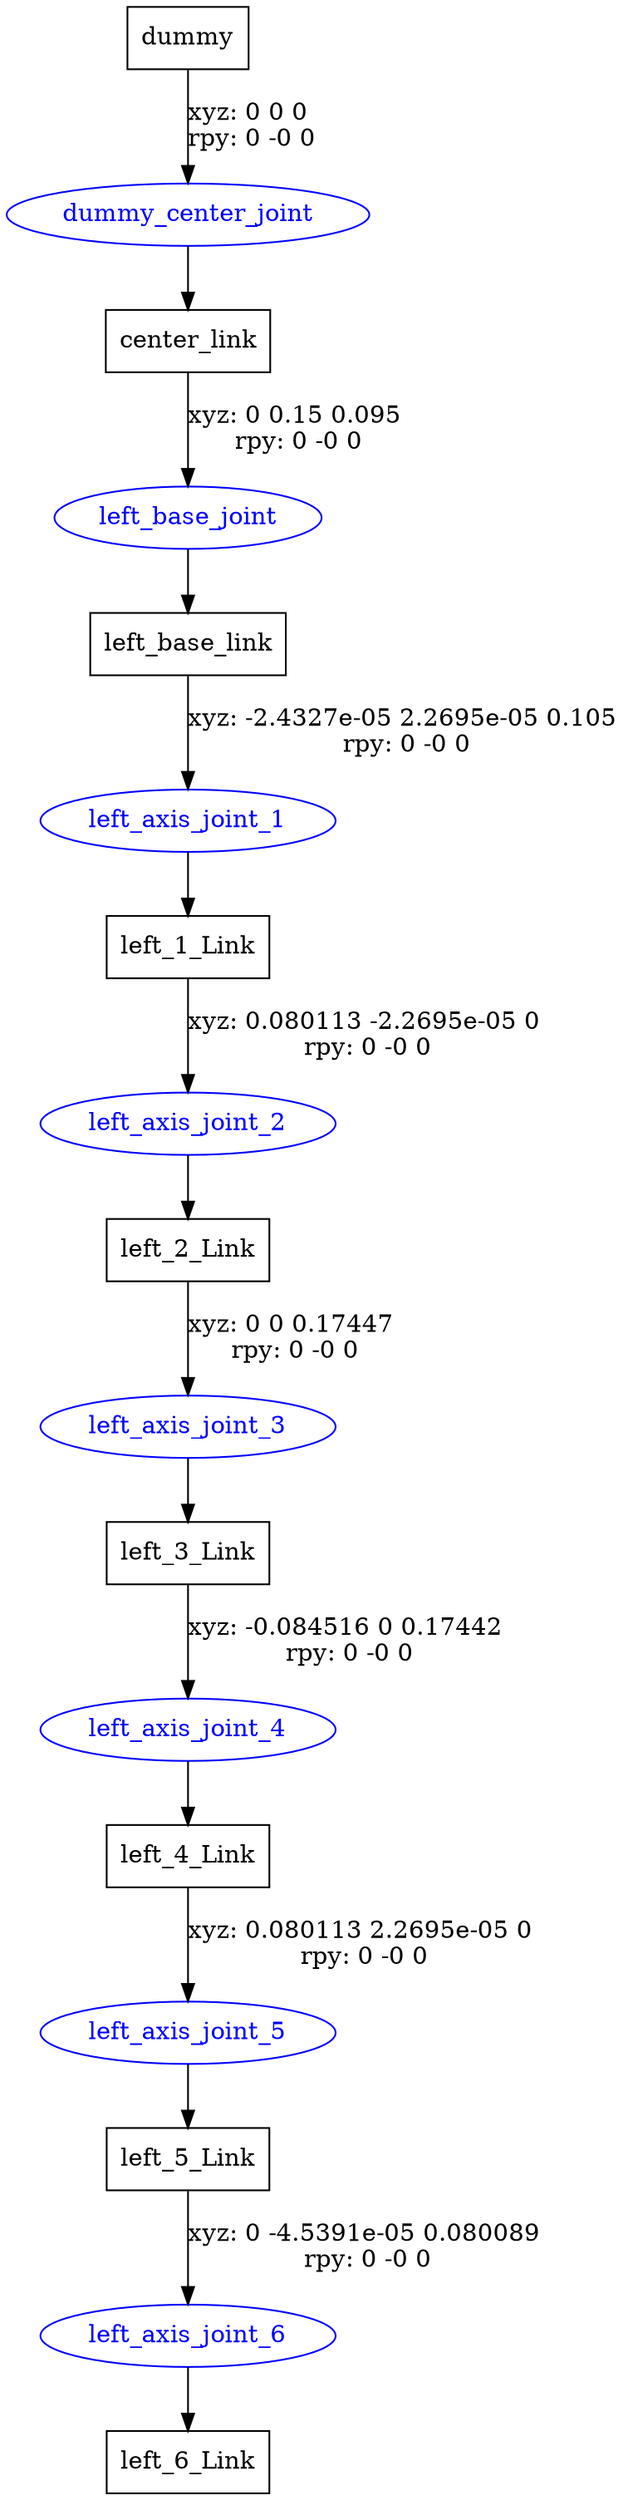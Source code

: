 digraph G {
node [shape=box];
"dummy" [label="dummy"];
"center_link" [label="center_link"];
"left_base_link" [label="left_base_link"];
"left_1_Link" [label="left_1_Link"];
"left_2_Link" [label="left_2_Link"];
"left_3_Link" [label="left_3_Link"];
"left_4_Link" [label="left_4_Link"];
"left_5_Link" [label="left_5_Link"];
"left_6_Link" [label="left_6_Link"];
node [shape=ellipse, color=blue, fontcolor=blue];
"dummy" -> "dummy_center_joint" [label="xyz: 0 0 0 \nrpy: 0 -0 0"]
"dummy_center_joint" -> "center_link"
"center_link" -> "left_base_joint" [label="xyz: 0 0.15 0.095 \nrpy: 0 -0 0"]
"left_base_joint" -> "left_base_link"
"left_base_link" -> "left_axis_joint_1" [label="xyz: -2.4327e-05 2.2695e-05 0.105 \nrpy: 0 -0 0"]
"left_axis_joint_1" -> "left_1_Link"
"left_1_Link" -> "left_axis_joint_2" [label="xyz: 0.080113 -2.2695e-05 0 \nrpy: 0 -0 0"]
"left_axis_joint_2" -> "left_2_Link"
"left_2_Link" -> "left_axis_joint_3" [label="xyz: 0 0 0.17447 \nrpy: 0 -0 0"]
"left_axis_joint_3" -> "left_3_Link"
"left_3_Link" -> "left_axis_joint_4" [label="xyz: -0.084516 0 0.17442 \nrpy: 0 -0 0"]
"left_axis_joint_4" -> "left_4_Link"
"left_4_Link" -> "left_axis_joint_5" [label="xyz: 0.080113 2.2695e-05 0 \nrpy: 0 -0 0"]
"left_axis_joint_5" -> "left_5_Link"
"left_5_Link" -> "left_axis_joint_6" [label="xyz: 0 -4.5391e-05 0.080089 \nrpy: 0 -0 0"]
"left_axis_joint_6" -> "left_6_Link"
}
